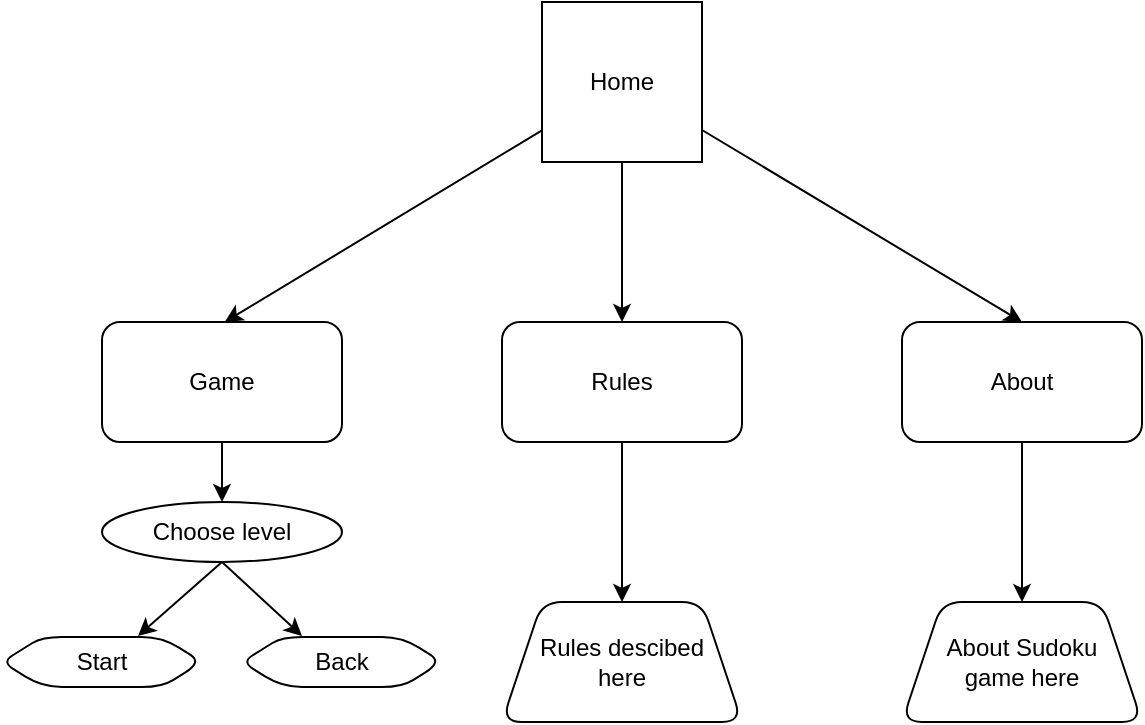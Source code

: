<mxfile>
    <diagram id="Q8eI8MwR1BVG7HaKSukJ" name="model">
        <mxGraphModel dx="481" dy="431" grid="1" gridSize="10" guides="1" tooltips="1" connect="1" arrows="1" fold="1" page="1" pageScale="1" pageWidth="850" pageHeight="1100" background="none" math="0" shadow="0">
            <root>
                <mxCell id="0"/>
                <mxCell id="1" parent="0"/>
                <mxCell id="10" style="edgeStyle=none;html=1;" parent="1" source="9" edge="1">
                    <mxGeometry relative="1" as="geometry">
                        <mxPoint x="400" y="200" as="targetPoint"/>
                    </mxGeometry>
                </mxCell>
                <mxCell id="11" style="edgeStyle=none;html=1;" parent="1" source="9" edge="1">
                    <mxGeometry relative="1" as="geometry">
                        <mxPoint x="600" y="200" as="targetPoint"/>
                    </mxGeometry>
                </mxCell>
                <mxCell id="12" style="edgeStyle=none;html=1;" parent="1" source="9" edge="1">
                    <mxGeometry relative="1" as="geometry">
                        <mxPoint x="201.379" y="200" as="targetPoint"/>
                    </mxGeometry>
                </mxCell>
                <mxCell id="9" value="Home" style="whiteSpace=wrap;html=1;aspect=fixed;" parent="1" vertex="1">
                    <mxGeometry x="360" y="40" width="80" height="80" as="geometry"/>
                </mxCell>
                <mxCell id="22" value="" style="edgeStyle=none;html=1;" parent="1" source="16" target="21" edge="1">
                    <mxGeometry relative="1" as="geometry"/>
                </mxCell>
                <mxCell id="16" value="About" style="rounded=1;whiteSpace=wrap;html=1;" parent="1" vertex="1">
                    <mxGeometry x="540" y="200" width="120" height="60" as="geometry"/>
                </mxCell>
                <mxCell id="20" value="" style="edgeStyle=none;html=1;" parent="1" source="17" target="19" edge="1">
                    <mxGeometry relative="1" as="geometry"/>
                </mxCell>
                <mxCell id="17" value="Rules" style="rounded=1;whiteSpace=wrap;html=1;" parent="1" vertex="1">
                    <mxGeometry x="340" y="200" width="120" height="60" as="geometry"/>
                </mxCell>
                <mxCell id="24" value="" style="edgeStyle=none;html=1;" parent="1" source="18" target="23" edge="1">
                    <mxGeometry relative="1" as="geometry"/>
                </mxCell>
                <mxCell id="18" value="Game" style="rounded=1;whiteSpace=wrap;html=1;" parent="1" vertex="1">
                    <mxGeometry x="140" y="200" width="120" height="60" as="geometry"/>
                </mxCell>
                <mxCell id="19" value="Rules descibed&lt;br&gt;here" style="shape=trapezoid;perimeter=trapezoidPerimeter;whiteSpace=wrap;html=1;fixedSize=1;rounded=1;" parent="1" vertex="1">
                    <mxGeometry x="340" y="340" width="120" height="60" as="geometry"/>
                </mxCell>
                <mxCell id="21" value="About Sudoku&lt;br&gt;game here" style="shape=trapezoid;perimeter=trapezoidPerimeter;whiteSpace=wrap;html=1;fixedSize=1;rounded=1;" parent="1" vertex="1">
                    <mxGeometry x="540" y="340" width="120" height="60" as="geometry"/>
                </mxCell>
                <mxCell id="28" value="" style="edgeStyle=none;html=1;exitX=0.5;exitY=1;exitDx=0;exitDy=0;" parent="1" source="23" edge="1">
                    <mxGeometry relative="1" as="geometry">
                        <mxPoint x="158" y="357" as="targetPoint"/>
                    </mxGeometry>
                </mxCell>
                <mxCell id="32" style="edgeStyle=none;html=1;exitX=0.5;exitY=1;exitDx=0;exitDy=0;" parent="1" source="23" edge="1">
                    <mxGeometry relative="1" as="geometry">
                        <mxPoint x="240" y="357" as="targetPoint"/>
                    </mxGeometry>
                </mxCell>
                <mxCell id="23" value="Choose level" style="ellipse;whiteSpace=wrap;html=1;rounded=1;" parent="1" vertex="1">
                    <mxGeometry x="140" y="290" width="120" height="30" as="geometry"/>
                </mxCell>
                <mxCell id="25" value="Start" style="shape=hexagon;perimeter=hexagonPerimeter2;whiteSpace=wrap;html=1;fixedSize=1;rounded=1;" parent="1" vertex="1">
                    <mxGeometry x="90" y="357.5" width="100" height="25" as="geometry"/>
                </mxCell>
                <mxCell id="31" value="Back" style="shape=hexagon;perimeter=hexagonPerimeter2;whiteSpace=wrap;html=1;fixedSize=1;rounded=1;" parent="1" vertex="1">
                    <mxGeometry x="210" y="357.5" width="100" height="25" as="geometry"/>
                </mxCell>
            </root>
        </mxGraphModel>
    </diagram>
    <diagram id="K0IS1hVJJRiuVLuciN3v" name="Home">
        <mxGraphModel dx="481" dy="431" grid="1" gridSize="10" guides="1" tooltips="1" connect="1" arrows="1" fold="1" page="1" pageScale="1" pageWidth="850" pageHeight="1100" math="0" shadow="0">
            <root>
                <mxCell id="8Vibu7uCdS0oBx-HiGr8-0"/>
                <mxCell id="8Vibu7uCdS0oBx-HiGr8-1" parent="8Vibu7uCdS0oBx-HiGr8-0"/>
                <mxCell id="8Vibu7uCdS0oBx-HiGr8-2" value="" style="whiteSpace=wrap;html=1;aspect=fixed;" parent="8Vibu7uCdS0oBx-HiGr8-1" vertex="1">
                    <mxGeometry x="160" y="40" width="400" height="400" as="geometry"/>
                </mxCell>
                <mxCell id="8Vibu7uCdS0oBx-HiGr8-5" value="Game" style="rounded=1;whiteSpace=wrap;html=1;" parent="8Vibu7uCdS0oBx-HiGr8-1" vertex="1">
                    <mxGeometry x="180" y="225" width="80" height="30" as="geometry"/>
                </mxCell>
                <mxCell id="8Vibu7uCdS0oBx-HiGr8-7" value="Rules" style="rounded=1;whiteSpace=wrap;html=1;" parent="8Vibu7uCdS0oBx-HiGr8-1" vertex="1">
                    <mxGeometry x="320" y="225" width="80" height="30" as="geometry"/>
                </mxCell>
                <mxCell id="8Vibu7uCdS0oBx-HiGr8-8" value="About" style="rounded=1;whiteSpace=wrap;html=1;" parent="8Vibu7uCdS0oBx-HiGr8-1" vertex="1">
                    <mxGeometry x="460" y="225" width="80" height="30" as="geometry"/>
                </mxCell>
                <mxCell id="8Vibu7uCdS0oBx-HiGr8-9" value="Welcome" style="text;html=1;strokeColor=none;fillColor=none;align=center;verticalAlign=middle;whiteSpace=wrap;rounded=0;" parent="8Vibu7uCdS0oBx-HiGr8-1" vertex="1">
                    <mxGeometry x="260" y="90" width="200" height="20" as="geometry"/>
                </mxCell>
                <mxCell id="8Vibu7uCdS0oBx-HiGr8-10" value="Footer" style="text;html=1;strokeColor=none;fillColor=none;align=center;verticalAlign=middle;whiteSpace=wrap;rounded=0;" parent="8Vibu7uCdS0oBx-HiGr8-1" vertex="1">
                    <mxGeometry x="260" y="420" width="200" height="20" as="geometry"/>
                </mxCell>
            </root>
        </mxGraphModel>
    </diagram>
    <diagram id="4UZiRdmOBPxs3un4Y9Ns" name="Game">
        <mxGraphModel dx="481" dy="431" grid="1" gridSize="10" guides="1" tooltips="1" connect="1" arrows="1" fold="1" page="1" pageScale="1" pageWidth="850" pageHeight="1100" math="0" shadow="1">
            <root>
                <mxCell id="WCAOEuOzH4dlC0q7jCSV-0"/>
                <mxCell id="WCAOEuOzH4dlC0q7jCSV-1" parent="WCAOEuOzH4dlC0q7jCSV-0"/>
                <mxCell id="sJ1i9_FiUszW3uq7sC2A-0" value="" style="whiteSpace=wrap;html=1;aspect=fixed;" parent="WCAOEuOzH4dlC0q7jCSV-1" vertex="1">
                    <mxGeometry x="160" y="20" width="400" height="400" as="geometry"/>
                </mxCell>
                <mxCell id="iKzEMU2KHaUpAorlsWmZ-0" value="Choose level" style="text;html=1;strokeColor=none;fillColor=none;align=center;verticalAlign=middle;whiteSpace=wrap;rounded=0;" parent="WCAOEuOzH4dlC0q7jCSV-1" vertex="1">
                    <mxGeometry x="260" y="90" width="200" height="20" as="geometry"/>
                </mxCell>
                <mxCell id="vGPvNhKcREENwXDDdEzB-0" value="Easy" style="rounded=1;whiteSpace=wrap;html=1;" parent="WCAOEuOzH4dlC0q7jCSV-1" vertex="1">
                    <mxGeometry x="180" y="225" width="80" height="30" as="geometry"/>
                </mxCell>
                <mxCell id="vGPvNhKcREENwXDDdEzB-2" value="Normal" style="rounded=1;whiteSpace=wrap;html=1;" parent="WCAOEuOzH4dlC0q7jCSV-1" vertex="1">
                    <mxGeometry x="320" y="225" width="80" height="30" as="geometry"/>
                </mxCell>
                <mxCell id="vGPvNhKcREENwXDDdEzB-3" value="Hard" style="rounded=1;whiteSpace=wrap;html=1;" parent="WCAOEuOzH4dlC0q7jCSV-1" vertex="1">
                    <mxGeometry x="460" y="225" width="80" height="30" as="geometry"/>
                </mxCell>
                <mxCell id="vGPvNhKcREENwXDDdEzB-4" value="Play" style="rounded=1;whiteSpace=wrap;html=1;" parent="WCAOEuOzH4dlC0q7jCSV-1" vertex="1">
                    <mxGeometry x="240" y="350" width="80" height="30" as="geometry"/>
                </mxCell>
                <mxCell id="vGPvNhKcREENwXDDdEzB-5" value="Back" style="rounded=1;whiteSpace=wrap;html=1;" parent="WCAOEuOzH4dlC0q7jCSV-1" vertex="1">
                    <mxGeometry x="400" y="350" width="80" height="30" as="geometry"/>
                </mxCell>
                <mxCell id="rYOzNzBwmJFno9LqH1cM-93" value="" style="whiteSpace=wrap;html=1;aspect=fixed;" parent="WCAOEuOzH4dlC0q7jCSV-1" vertex="1">
                    <mxGeometry x="160" y="450" width="400" height="400" as="geometry"/>
                </mxCell>
                <mxCell id="rYOzNzBwmJFno9LqH1cM-94" value="Sudoku here" style="whiteSpace=wrap;html=1;aspect=fixed;gradientDirection=east;fillColor=none;" parent="WCAOEuOzH4dlC0q7jCSV-1" vertex="1">
                    <mxGeometry x="255" y="510" width="210" height="210" as="geometry"/>
                </mxCell>
                <mxCell id="rYOzNzBwmJFno9LqH1cM-95" value="Restart" style="rounded=1;whiteSpace=wrap;html=1;" parent="WCAOEuOzH4dlC0q7jCSV-1" vertex="1">
                    <mxGeometry x="190" y="780" width="70" height="30" as="geometry"/>
                </mxCell>
                <mxCell id="rYOzNzBwmJFno9LqH1cM-96" value="Hint" style="rounded=1;whiteSpace=wrap;html=1;" parent="WCAOEuOzH4dlC0q7jCSV-1" vertex="1">
                    <mxGeometry x="280" y="780" width="70" height="30" as="geometry"/>
                </mxCell>
                <mxCell id="rYOzNzBwmJFno9LqH1cM-97" value="Check" style="rounded=1;whiteSpace=wrap;html=1;" parent="WCAOEuOzH4dlC0q7jCSV-1" vertex="1">
                    <mxGeometry x="370" y="780" width="70" height="30" as="geometry"/>
                </mxCell>
                <mxCell id="rYOzNzBwmJFno9LqH1cM-98" value="Header (level, time, progress)" style="text;html=1;strokeColor=none;fillColor=none;align=center;verticalAlign=middle;whiteSpace=wrap;rounded=0;" parent="WCAOEuOzH4dlC0q7jCSV-1" vertex="1">
                    <mxGeometry x="260" y="450" width="200" height="20" as="geometry"/>
                </mxCell>
                <mxCell id="_I6nu8YegFRgrRDNOLOc-0" value="Leave" style="rounded=1;whiteSpace=wrap;html=1;" parent="WCAOEuOzH4dlC0q7jCSV-1" vertex="1">
                    <mxGeometry x="460" y="780" width="70" height="30" as="geometry"/>
                </mxCell>
            </root>
        </mxGraphModel>
    </diagram>
    <diagram id="KZ8osjPpLMDDicJxdSFY" name="Rules">
        <mxGraphModel dx="481" dy="431" grid="1" gridSize="10" guides="1" tooltips="1" connect="1" arrows="1" fold="1" page="1" pageScale="1" pageWidth="850" pageHeight="1100" math="0" shadow="0">
            <root>
                <mxCell id="CALEHEPnFcunocn2_EID-0"/>
                <mxCell id="CALEHEPnFcunocn2_EID-1" parent="CALEHEPnFcunocn2_EID-0"/>
                <mxCell id="swodRDXabXl37uzLvd39-0" value="" style="whiteSpace=wrap;html=1;aspect=fixed;" parent="CALEHEPnFcunocn2_EID-1" vertex="1">
                    <mxGeometry x="160" y="20" width="400" height="400" as="geometry"/>
                </mxCell>
                <mxCell id="swodRDXabXl37uzLvd39-1" value="Rules here" style="rounded=0;whiteSpace=wrap;html=1;fillColor=none;gradientColor=none;gradientDirection=east;" parent="CALEHEPnFcunocn2_EID-1" vertex="1">
                    <mxGeometry x="250" y="80" width="220" height="230" as="geometry"/>
                </mxCell>
                <mxCell id="lVcMtfpy9NoQ_ZaXH9lT-0" value="Back" style="rounded=1;whiteSpace=wrap;html=1;" parent="CALEHEPnFcunocn2_EID-1" vertex="1">
                    <mxGeometry x="180" y="370" width="80" height="30" as="geometry"/>
                </mxCell>
            </root>
        </mxGraphModel>
    </diagram>
    <diagram id="ko6la_xlCPc3-S2mFiSO" name="About">
        <mxGraphModel dx="481" dy="431" grid="1" gridSize="10" guides="1" tooltips="1" connect="1" arrows="1" fold="1" page="1" pageScale="1" pageWidth="850" pageHeight="1100" math="0" shadow="0">
            <root>
                <mxCell id="OfRFfdIzBku3ts8oL8F0-0"/>
                <mxCell id="OfRFfdIzBku3ts8oL8F0-1" parent="OfRFfdIzBku3ts8oL8F0-0"/>
                <mxCell id="Kia7vdDiCrSOJc61z1pn-0" value="" style="whiteSpace=wrap;html=1;aspect=fixed;" parent="OfRFfdIzBku3ts8oL8F0-1" vertex="1">
                    <mxGeometry x="160" y="20" width="400" height="400" as="geometry"/>
                </mxCell>
                <mxCell id="ucILZQxDXDT1vzuF9btt-0" value="About here" style="rounded=0;whiteSpace=wrap;html=1;fillColor=none;gradientColor=none;gradientDirection=east;" parent="OfRFfdIzBku3ts8oL8F0-1" vertex="1">
                    <mxGeometry x="250" y="80" width="220" height="230" as="geometry"/>
                </mxCell>
                <mxCell id="NW3XCYuofsa9lF-Vzu_M-0" value="Back" style="rounded=1;whiteSpace=wrap;html=1;" parent="OfRFfdIzBku3ts8oL8F0-1" vertex="1">
                    <mxGeometry x="180" y="370" width="80" height="30" as="geometry"/>
                </mxCell>
            </root>
        </mxGraphModel>
    </diagram>
</mxfile>
